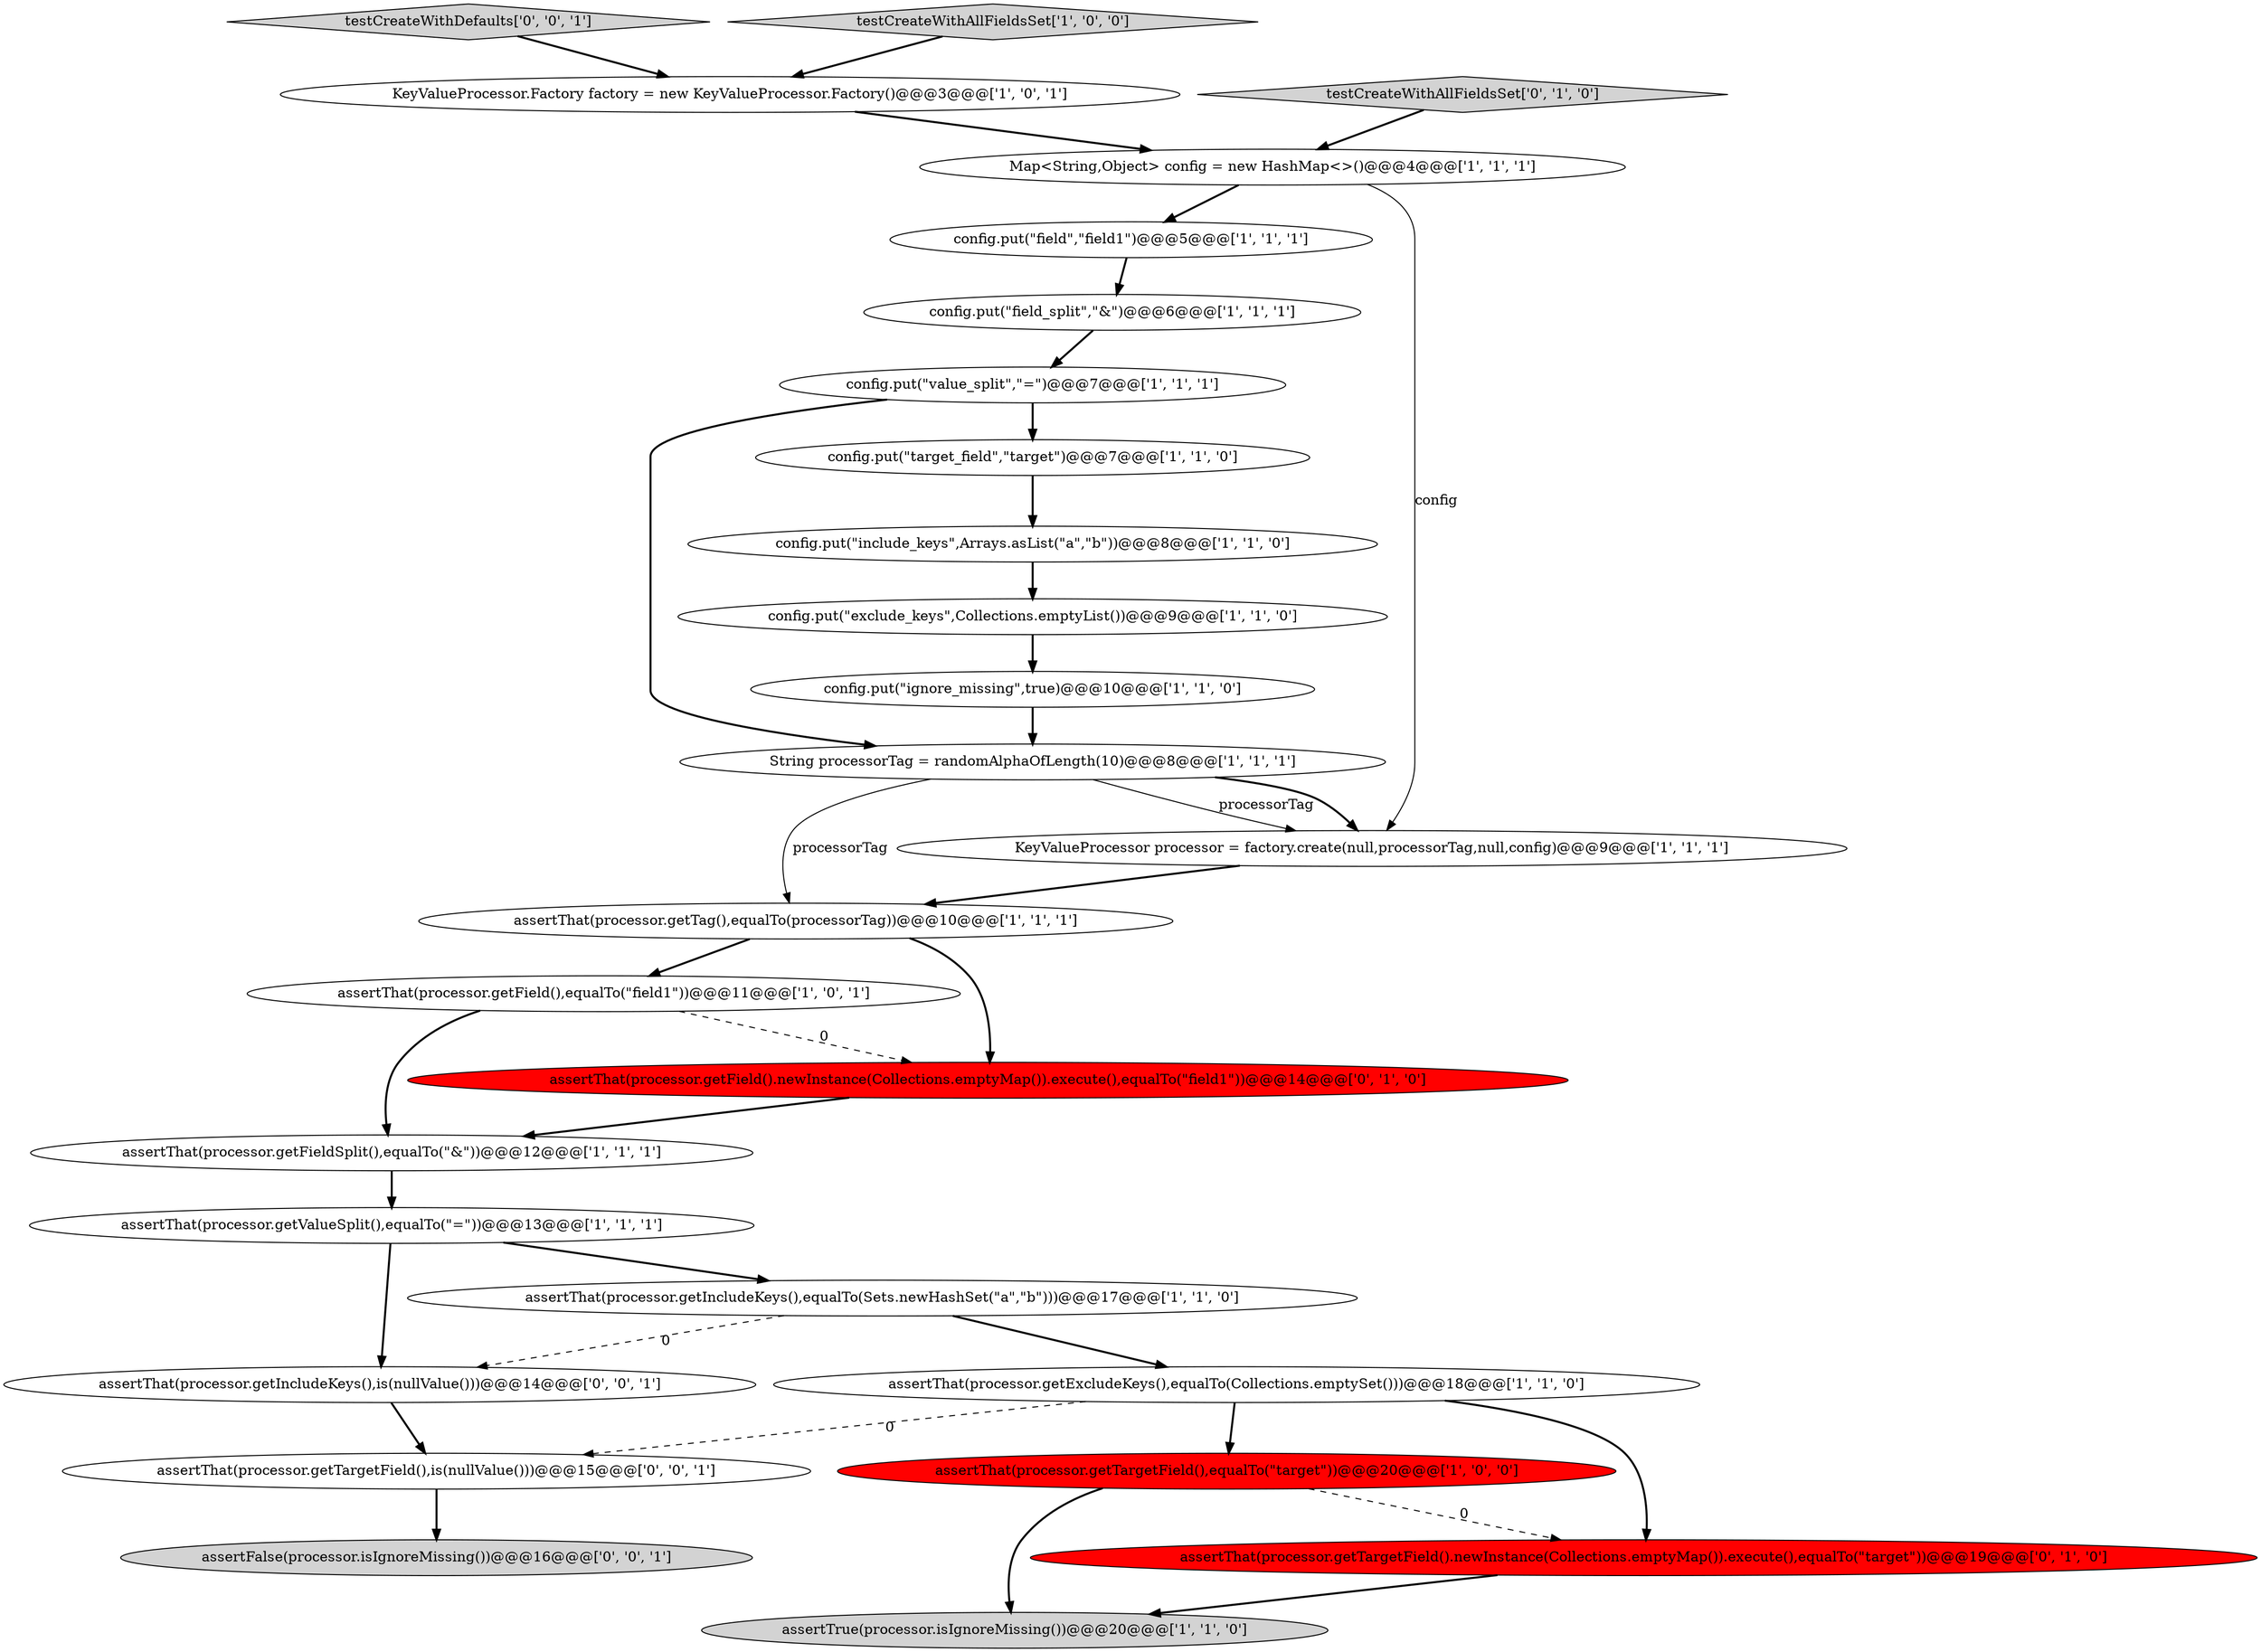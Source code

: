digraph {
26 [style = filled, label = "testCreateWithDefaults['0', '0', '1']", fillcolor = lightgray, shape = diamond image = "AAA0AAABBB3BBB"];
19 [style = filled, label = "String processorTag = randomAlphaOfLength(10)@@@8@@@['1', '1', '1']", fillcolor = white, shape = ellipse image = "AAA0AAABBB1BBB"];
3 [style = filled, label = "assertTrue(processor.isIgnoreMissing())@@@20@@@['1', '1', '0']", fillcolor = lightgray, shape = ellipse image = "AAA0AAABBB1BBB"];
4 [style = filled, label = "KeyValueProcessor processor = factory.create(null,processorTag,null,config)@@@9@@@['1', '1', '1']", fillcolor = white, shape = ellipse image = "AAA0AAABBB1BBB"];
11 [style = filled, label = "config.put(\"target_field\",\"target\")@@@7@@@['1', '1', '0']", fillcolor = white, shape = ellipse image = "AAA0AAABBB1BBB"];
23 [style = filled, label = "assertFalse(processor.isIgnoreMissing())@@@16@@@['0', '0', '1']", fillcolor = lightgray, shape = ellipse image = "AAA0AAABBB3BBB"];
18 [style = filled, label = "KeyValueProcessor.Factory factory = new KeyValueProcessor.Factory()@@@3@@@['1', '0', '1']", fillcolor = white, shape = ellipse image = "AAA0AAABBB1BBB"];
13 [style = filled, label = "config.put(\"field_split\",\"&\")@@@6@@@['1', '1', '1']", fillcolor = white, shape = ellipse image = "AAA0AAABBB1BBB"];
24 [style = filled, label = "assertThat(processor.getTargetField(),is(nullValue()))@@@15@@@['0', '0', '1']", fillcolor = white, shape = ellipse image = "AAA0AAABBB3BBB"];
1 [style = filled, label = "config.put(\"value_split\",\"=\")@@@7@@@['1', '1', '1']", fillcolor = white, shape = ellipse image = "AAA0AAABBB1BBB"];
17 [style = filled, label = "assertThat(processor.getField(),equalTo(\"field1\"))@@@11@@@['1', '0', '1']", fillcolor = white, shape = ellipse image = "AAA0AAABBB1BBB"];
22 [style = filled, label = "assertThat(processor.getField().newInstance(Collections.emptyMap()).execute(),equalTo(\"field1\"))@@@14@@@['0', '1', '0']", fillcolor = red, shape = ellipse image = "AAA1AAABBB2BBB"];
0 [style = filled, label = "Map<String,Object> config = new HashMap<>()@@@4@@@['1', '1', '1']", fillcolor = white, shape = ellipse image = "AAA0AAABBB1BBB"];
21 [style = filled, label = "testCreateWithAllFieldsSet['0', '1', '0']", fillcolor = lightgray, shape = diamond image = "AAA0AAABBB2BBB"];
2 [style = filled, label = "testCreateWithAllFieldsSet['1', '0', '0']", fillcolor = lightgray, shape = diamond image = "AAA0AAABBB1BBB"];
7 [style = filled, label = "assertThat(processor.getTargetField(),equalTo(\"target\"))@@@20@@@['1', '0', '0']", fillcolor = red, shape = ellipse image = "AAA1AAABBB1BBB"];
8 [style = filled, label = "config.put(\"exclude_keys\",Collections.emptyList())@@@9@@@['1', '1', '0']", fillcolor = white, shape = ellipse image = "AAA0AAABBB1BBB"];
9 [style = filled, label = "assertThat(processor.getTag(),equalTo(processorTag))@@@10@@@['1', '1', '1']", fillcolor = white, shape = ellipse image = "AAA0AAABBB1BBB"];
14 [style = filled, label = "assertThat(processor.getValueSplit(),equalTo(\"=\"))@@@13@@@['1', '1', '1']", fillcolor = white, shape = ellipse image = "AAA0AAABBB1BBB"];
25 [style = filled, label = "assertThat(processor.getIncludeKeys(),is(nullValue()))@@@14@@@['0', '0', '1']", fillcolor = white, shape = ellipse image = "AAA0AAABBB3BBB"];
6 [style = filled, label = "assertThat(processor.getIncludeKeys(),equalTo(Sets.newHashSet(\"a\",\"b\")))@@@17@@@['1', '1', '0']", fillcolor = white, shape = ellipse image = "AAA0AAABBB1BBB"];
12 [style = filled, label = "assertThat(processor.getFieldSplit(),equalTo(\"&\"))@@@12@@@['1', '1', '1']", fillcolor = white, shape = ellipse image = "AAA0AAABBB1BBB"];
15 [style = filled, label = "config.put(\"field\",\"field1\")@@@5@@@['1', '1', '1']", fillcolor = white, shape = ellipse image = "AAA0AAABBB1BBB"];
16 [style = filled, label = "assertThat(processor.getExcludeKeys(),equalTo(Collections.emptySet()))@@@18@@@['1', '1', '0']", fillcolor = white, shape = ellipse image = "AAA0AAABBB1BBB"];
10 [style = filled, label = "config.put(\"include_keys\",Arrays.asList(\"a\",\"b\"))@@@8@@@['1', '1', '0']", fillcolor = white, shape = ellipse image = "AAA0AAABBB1BBB"];
5 [style = filled, label = "config.put(\"ignore_missing\",true)@@@10@@@['1', '1', '0']", fillcolor = white, shape = ellipse image = "AAA0AAABBB1BBB"];
20 [style = filled, label = "assertThat(processor.getTargetField().newInstance(Collections.emptyMap()).execute(),equalTo(\"target\"))@@@19@@@['0', '1', '0']", fillcolor = red, shape = ellipse image = "AAA1AAABBB2BBB"];
9->22 [style = bold, label=""];
4->9 [style = bold, label=""];
15->13 [style = bold, label=""];
14->25 [style = bold, label=""];
21->0 [style = bold, label=""];
0->4 [style = solid, label="config"];
16->24 [style = dashed, label="0"];
16->7 [style = bold, label=""];
7->20 [style = dashed, label="0"];
2->18 [style = bold, label=""];
9->17 [style = bold, label=""];
20->3 [style = bold, label=""];
0->15 [style = bold, label=""];
7->3 [style = bold, label=""];
13->1 [style = bold, label=""];
1->11 [style = bold, label=""];
19->4 [style = solid, label="processorTag"];
5->19 [style = bold, label=""];
25->24 [style = bold, label=""];
17->12 [style = bold, label=""];
10->8 [style = bold, label=""];
8->5 [style = bold, label=""];
6->25 [style = dashed, label="0"];
11->10 [style = bold, label=""];
6->16 [style = bold, label=""];
22->12 [style = bold, label=""];
12->14 [style = bold, label=""];
19->4 [style = bold, label=""];
1->19 [style = bold, label=""];
19->9 [style = solid, label="processorTag"];
16->20 [style = bold, label=""];
18->0 [style = bold, label=""];
14->6 [style = bold, label=""];
26->18 [style = bold, label=""];
24->23 [style = bold, label=""];
17->22 [style = dashed, label="0"];
}

